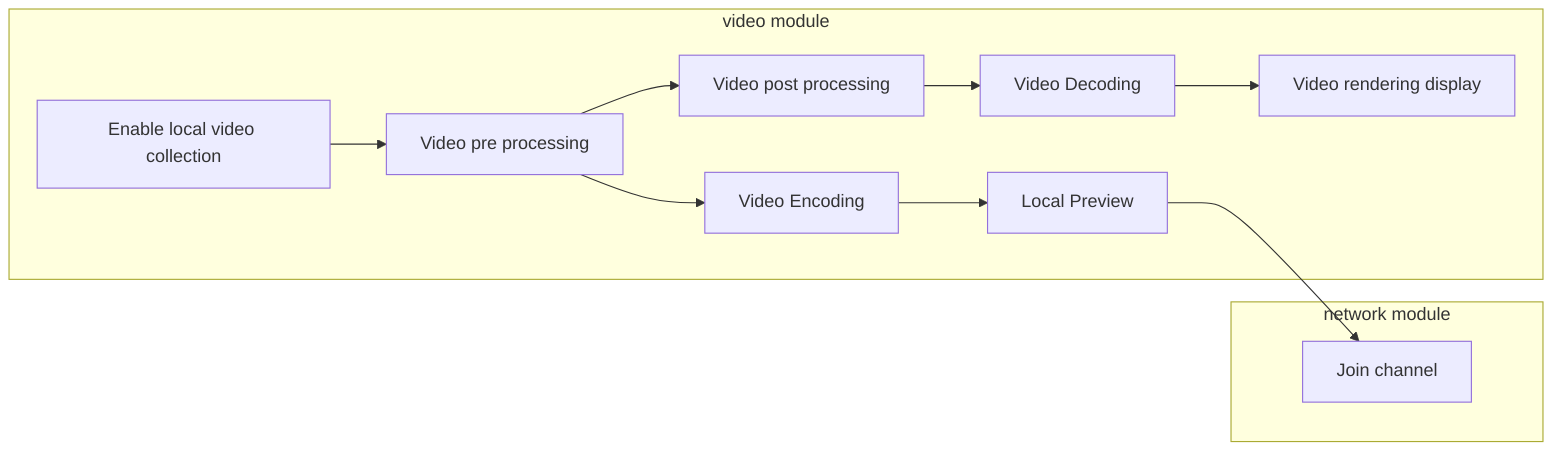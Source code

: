 flowchart LR
    subgraph video_module ["video module"]
        Enable_local_video_collection["Enable local video collection"]
        Video_pre_processing["Video pre processing"]
        Video_Encoding["Video Encoding"]
        Local_Preview["Local Preview"]
        Video_post_processing["Video post processing"]
        Video_Decoding["Video Decoding"]
        Video_rendering_display["Video rendering display"]

        Enable_local_video_collection --> Video_pre_processing
        Video_pre_processing --> Video_Encoding
        Video_pre_processing --> Video_post_processing
        Video_Encoding --> Local_Preview
        Video_post_processing --> Video_Decoding
        Video_Decoding --> Video_rendering_display
    end
    
    subgraph network_module ["network module"]
        Join_channel["Join channel"]
        
        Local_Preview --> Join_channel
    end